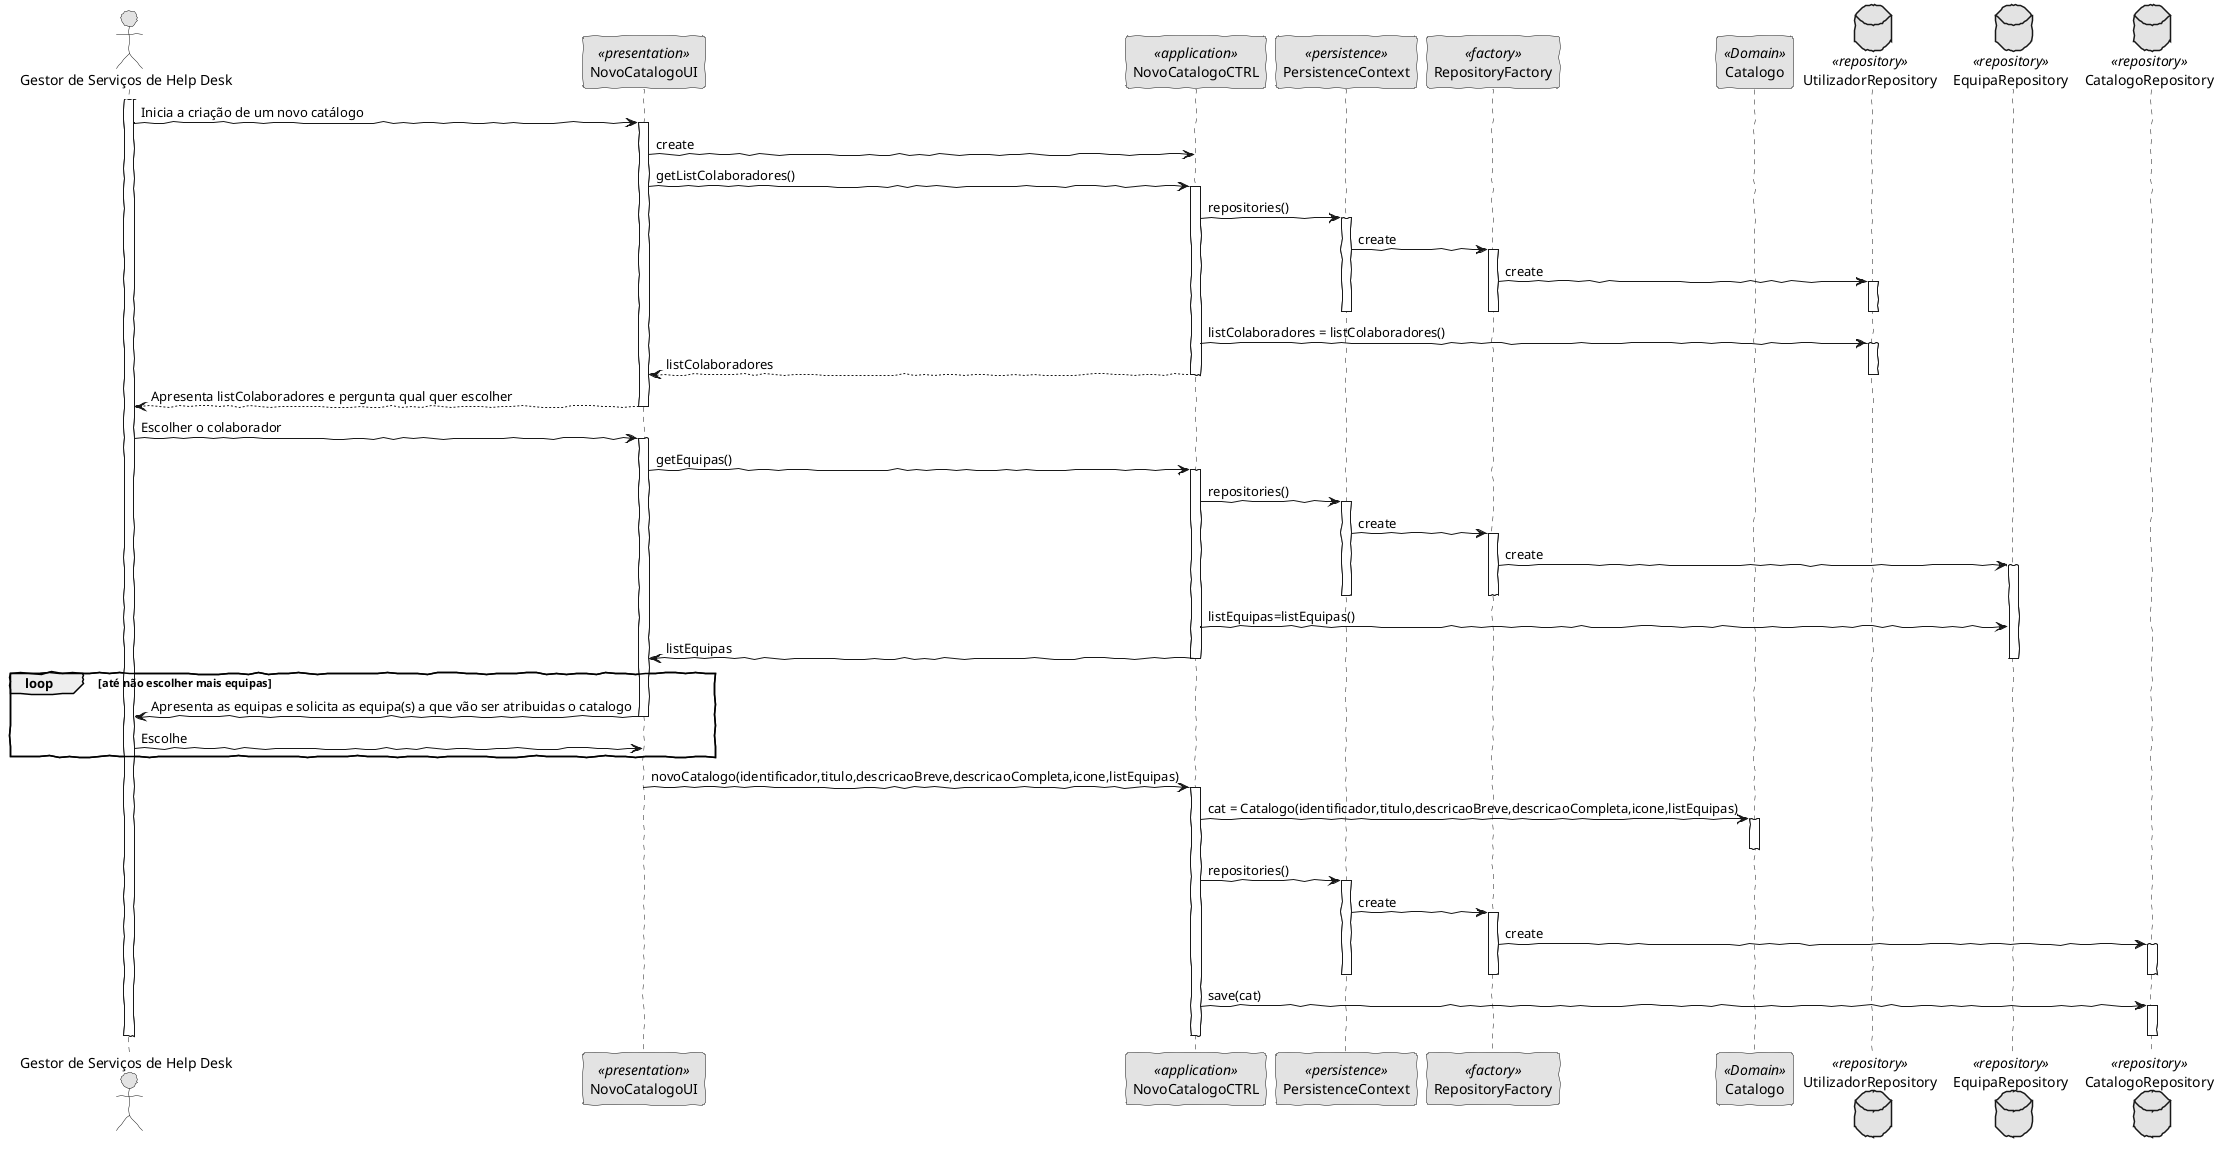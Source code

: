 @startuml
'http://plantuml.com/skinparam.html
skinparam handwritten true
skinparam monochrome true
skinparam packageStyle rect
skinparam defaultFontName FG Virgil
skinparam shadowing false

Actor "Gestor de Serviços de Help Desk" as Actor
participant NovoCatalogoUI as UI <<presentation>>
participant NovoCatalogoCTRL as Controller <<application>>
participant PersistenceContext as Persistence <<persistence>>
participant RepositoryFactory as Factory <<factory>>
participant Catalogo as Catalogo <<Domain>>
database UtilizadorRepository as URepository <<repository>>
database EquipaRepository as ERepository <<repository>>
database CatalogoRepository as CRepository <<repository>>


activate Actor
    Actor -> UI: Inicia a criação de um novo catálogo
    activate UI
      UI -> Controller: create
      UI -> Controller: getListColaboradores()
    activate Controller
        Controller -> Persistence: repositories()
    activate Persistence
        Persistence -> Factory: create
    activate Factory
        Factory -> URepository: create
    activate URepository
    deactivate Persistence
    deactivate Factory
    deactivate URepository
        Controller -> URepository: listColaboradores = listColaboradores()
    activate URepository
        Controller --> UI: listColaboradores
    deactivate URepository
    deactivate Controller
        UI --> Actor : Apresenta listColaboradores e pergunta qual quer escolher
    deactivate UI
      Actor -> UI: Escolher o colaborador
    activate UI
    UI -> Controller: getEquipas()
    activate Controller
    Controller -> Persistence: repositories()
    activate Persistence
        Persistence -> Factory: create
    activate Factory
        Factory -> ERepository: create
    activate ERepository
    deactivate Persistence
    deactivate Factory
      Controller -> ERepository : listEquipas=listEquipas()
      Controller -> UI: listEquipas
    deactivate Controller
    deactivate ERepository
    loop até não escolher mais equipas
      UI -> Actor: Apresenta as equipas e solicita as equipa(s) a que vão ser atribuidas o catalogo
    deactivate UI
      Actor -> UI: Escolhe
    end loop
    activate UI
      UI -> Controller: novoCatalogo(identificador,titulo,descricaoBreve,descricaoCompleta,icone,listEquipas)
    activate Controller
      Controller -> Catalogo: cat = Catalogo(identificador,titulo,descricaoBreve,descricaoCompleta,icone,listEquipas)
    activate Catalogo
    deactivate Catalogo
      Controller -> Persistence: repositories()
    activate Persistence
      Persistence -> Factory: create
    activate Factory
      Factory -> CRepository: create
    activate CRepository
    deactivate Persistence
    deactivate Factory
    deactivate CRepository
      Controller -> CRepository: save(cat)
    activate CRepository
    deactivate CRepository
    deactivate Controller
    deactivate UI

deactivate Actor
@enduml